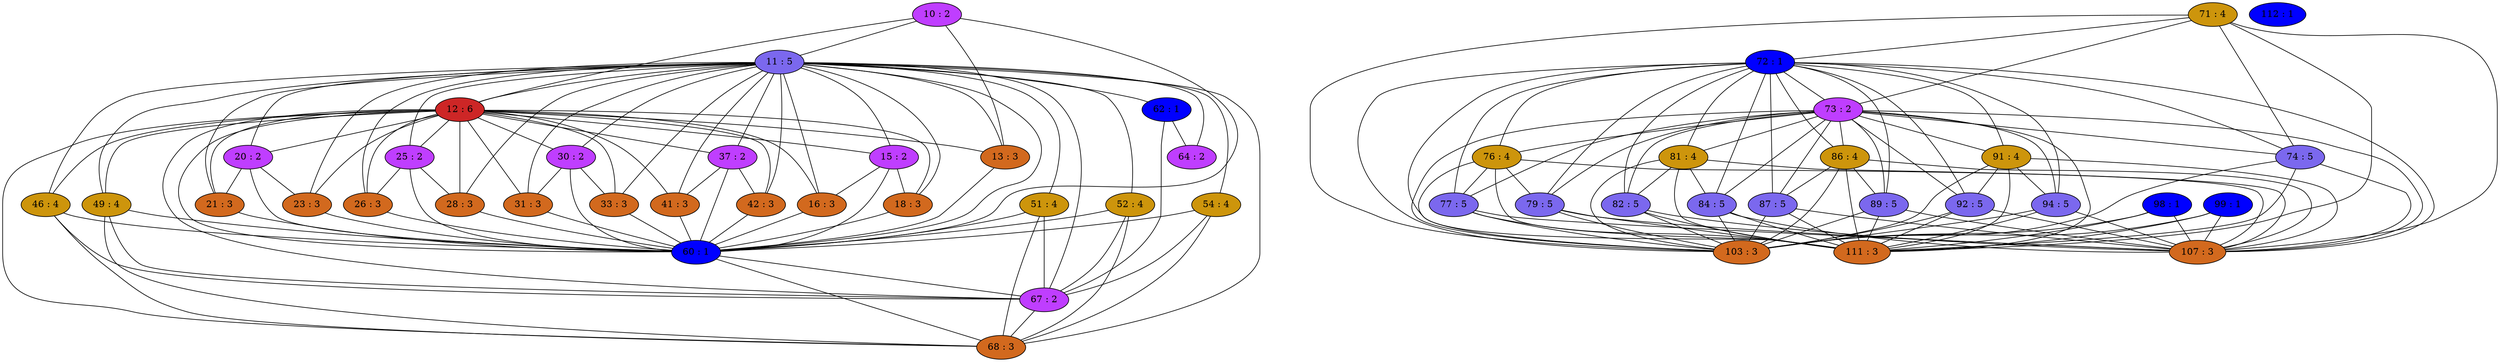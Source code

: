 strict graph {
10[label="10 : 2" style=filled fillcolor="darkorchid1"];
10 -- 11
10 -- 12
10 -- 60
10 -- 13
11[label="11 : 5" style=filled fillcolor="mediumslateblue"];
11 -- 64
11 -- 67
11 -- 68
11 -- 10
11 -- 12
11 -- 13
11 -- 15
11 -- 16
11 -- 18
11 -- 20
11 -- 21
11 -- 23
11 -- 25
11 -- 26
11 -- 28
11 -- 30
11 -- 31
11 -- 33
11 -- 37
11 -- 41
11 -- 42
11 -- 46
11 -- 49
11 -- 51
11 -- 52
11 -- 54
11 -- 60
11 -- 62
12[label="12 : 6" style=filled fillcolor="firebrick3"];
12 -- 33
12 -- 67
12 -- 68
12 -- 37
12 -- 41
12 -- 42
12 -- 10
12 -- 11
12 -- 13
12 -- 46
12 -- 15
12 -- 16
12 -- 49
12 -- 18
12 -- 20
12 -- 21
12 -- 23
12 -- 25
12 -- 26
12 -- 28
12 -- 60
12 -- 30
12 -- 31
13[label="13 : 3" style=filled fillcolor="chocolate"];
13 -- 10
13 -- 11
13 -- 60
13 -- 12
15[label="15 : 2" style=filled fillcolor="darkorchid1"];
15 -- 16
15 -- 18
15 -- 11
15 -- 60
15 -- 12
16[label="16 : 3" style=filled fillcolor="chocolate"];
16 -- 11
16 -- 60
16 -- 12
16 -- 15
18[label="18 : 3" style=filled fillcolor="chocolate"];
18 -- 11
18 -- 60
18 -- 12
18 -- 15
20[label="20 : 2" style=filled fillcolor="darkorchid1"];
20 -- 21
20 -- 23
20 -- 11
20 -- 60
20 -- 12
21[label="21 : 3" style=filled fillcolor="chocolate"];
21 -- 20
21 -- 11
21 -- 60
21 -- 12
23[label="23 : 3" style=filled fillcolor="chocolate"];
23 -- 20
23 -- 11
23 -- 60
23 -- 12
25[label="25 : 2" style=filled fillcolor="darkorchid1"];
25 -- 26
25 -- 11
25 -- 28
25 -- 60
25 -- 12
26[label="26 : 3" style=filled fillcolor="chocolate"];
26 -- 25
26 -- 11
26 -- 60
26 -- 12
28[label="28 : 3" style=filled fillcolor="chocolate"];
28 -- 25
28 -- 11
28 -- 60
28 -- 12
30[label="30 : 2" style=filled fillcolor="darkorchid1"];
30 -- 33
30 -- 11
30 -- 60
30 -- 12
30 -- 31
31[label="31 : 3" style=filled fillcolor="chocolate"];
31 -- 11
31 -- 60
31 -- 12
31 -- 30
33[label="33 : 3" style=filled fillcolor="chocolate"];
33 -- 11
33 -- 60
33 -- 12
33 -- 30
37[label="37 : 2" style=filled fillcolor="darkorchid1"];
37 -- 41
37 -- 42
37 -- 11
37 -- 60
37 -- 12
41[label="41 : 3" style=filled fillcolor="chocolate"];
41 -- 37
41 -- 11
41 -- 60
41 -- 12
42[label="42 : 3" style=filled fillcolor="chocolate"];
42 -- 37
42 -- 11
42 -- 60
42 -- 12
46[label="46 : 4" style=filled fillcolor="darkgoldenrod3"];
46 -- 67
46 -- 68
46 -- 11
46 -- 60
46 -- 12
49[label="49 : 4" style=filled fillcolor="darkgoldenrod3"];
49 -- 67
49 -- 68
49 -- 11
49 -- 60
49 -- 12
51[label="51 : 4" style=filled fillcolor="darkgoldenrod3"];
51 -- 67
51 -- 68
51 -- 11
51 -- 60
52[label="52 : 4" style=filled fillcolor="darkgoldenrod3"];
52 -- 67
52 -- 68
52 -- 11
52 -- 60
54[label="54 : 4" style=filled fillcolor="darkgoldenrod3"];
54 -- 67
54 -- 68
54 -- 11
54 -- 60
60[label="60 : 1" style=filled fillcolor="blue1"];
60 -- 67
60 -- 68
60 -- 10
60 -- 11
60 -- 12
60 -- 13
60 -- 15
60 -- 16
60 -- 18
60 -- 20
60 -- 21
60 -- 23
60 -- 25
60 -- 26
60 -- 28
60 -- 30
60 -- 31
60 -- 33
60 -- 37
60 -- 41
60 -- 42
60 -- 46
60 -- 49
60 -- 51
60 -- 52
60 -- 54
62[label="62 : 1" style=filled fillcolor="blue1"];
62 -- 64
62 -- 67
62 -- 11
64[label="64 : 2" style=filled fillcolor="darkorchid1"];
64 -- 11
64 -- 62
67[label="67 : 2" style=filled fillcolor="darkorchid1"];
67 -- 49
67 -- 51
67 -- 68
67 -- 52
67 -- 54
67 -- 11
67 -- 60
67 -- 12
67 -- 62
67 -- 46
68[label="68 : 3" style=filled fillcolor="chocolate"];
68 -- 49
68 -- 67
68 -- 51
68 -- 52
68 -- 54
68 -- 11
68 -- 60
68 -- 12
68 -- 46
71[label="71 : 4" style=filled fillcolor="darkgoldenrod3"];
71 -- 103
71 -- 72
71 -- 73
71 -- 74
71 -- 107
71 -- 111
72[label="72 : 1" style=filled fillcolor="blue1"];
72 -- 103
72 -- 71
72 -- 73
72 -- 74
72 -- 107
72 -- 76
72 -- 77
72 -- 79
72 -- 111
72 -- 81
72 -- 82
72 -- 84
72 -- 86
72 -- 87
72 -- 89
72 -- 91
72 -- 92
72 -- 94
73[label="73 : 2" style=filled fillcolor="darkorchid1"];
73 -- 103
73 -- 71
73 -- 72
73 -- 74
73 -- 107
73 -- 76
73 -- 77
73 -- 79
73 -- 111
73 -- 81
73 -- 82
73 -- 84
73 -- 86
73 -- 87
73 -- 89
73 -- 91
73 -- 92
73 -- 94
74[label="74 : 5" style=filled fillcolor="mediumslateblue"];
74 -- 103
74 -- 71
74 -- 72
74 -- 73
74 -- 107
74 -- 111
76[label="76 : 4" style=filled fillcolor="darkgoldenrod3"];
76 -- 103
76 -- 72
76 -- 73
76 -- 107
76 -- 77
76 -- 79
76 -- 111
77[label="77 : 5" style=filled fillcolor="mediumslateblue"];
77 -- 103
77 -- 72
77 -- 73
77 -- 107
77 -- 76
77 -- 111
79[label="79 : 5" style=filled fillcolor="mediumslateblue"];
79 -- 103
79 -- 72
79 -- 73
79 -- 107
79 -- 76
79 -- 111
81[label="81 : 4" style=filled fillcolor="darkgoldenrod3"];
81 -- 82
81 -- 84
81 -- 103
81 -- 72
81 -- 73
81 -- 107
81 -- 111
82[label="82 : 5" style=filled fillcolor="mediumslateblue"];
82 -- 81
82 -- 103
82 -- 72
82 -- 73
82 -- 107
82 -- 111
84[label="84 : 5" style=filled fillcolor="mediumslateblue"];
84 -- 81
84 -- 103
84 -- 72
84 -- 73
84 -- 107
84 -- 111
86[label="86 : 4" style=filled fillcolor="darkgoldenrod3"];
86 -- 87
86 -- 103
86 -- 72
86 -- 89
86 -- 73
86 -- 107
86 -- 111
87[label="87 : 5" style=filled fillcolor="mediumslateblue"];
87 -- 86
87 -- 103
87 -- 72
87 -- 73
87 -- 107
87 -- 111
89[label="89 : 5" style=filled fillcolor="mediumslateblue"];
89 -- 86
89 -- 103
89 -- 72
89 -- 73
89 -- 107
89 -- 111
91[label="91 : 4" style=filled fillcolor="darkgoldenrod3"];
91 -- 103
91 -- 72
91 -- 73
91 -- 107
91 -- 92
91 -- 94
91 -- 111
92[label="92 : 5" style=filled fillcolor="mediumslateblue"];
92 -- 103
92 -- 72
92 -- 73
92 -- 107
92 -- 91
92 -- 111
94[label="94 : 5" style=filled fillcolor="mediumslateblue"];
94 -- 103
94 -- 72
94 -- 73
94 -- 107
94 -- 91
94 -- 111
98[label="98 : 1" style=filled fillcolor="blue1"];
98 -- 103
98 -- 107
98 -- 111
99[label="99 : 1" style=filled fillcolor="blue1"];
99 -- 103
99 -- 107
99 -- 111
103[label="103 : 3" style=filled fillcolor="chocolate"];
103 -- 98
103 -- 99
103 -- 71
103 -- 72
103 -- 73
103 -- 74
103 -- 76
103 -- 77
103 -- 79
103 -- 81
103 -- 82
103 -- 84
103 -- 86
103 -- 87
103 -- 89
103 -- 91
103 -- 92
103 -- 94
107[label="107 : 3" style=filled fillcolor="chocolate"];
107 -- 98
107 -- 99
107 -- 71
107 -- 72
107 -- 73
107 -- 74
107 -- 76
107 -- 77
107 -- 79
107 -- 81
107 -- 82
107 -- 84
107 -- 86
107 -- 87
107 -- 89
107 -- 91
107 -- 92
107 -- 94
111[label="111 : 3" style=filled fillcolor="chocolate"];
111 -- 98
111 -- 99
111 -- 71
111 -- 72
111 -- 73
111 -- 74
111 -- 76
111 -- 77
111 -- 79
111 -- 81
111 -- 82
111 -- 84
111 -- 86
111 -- 87
111 -- 89
111 -- 91
111 -- 92
111 -- 94
112[label="112 : 1" style=filled fillcolor="blue1"];
}